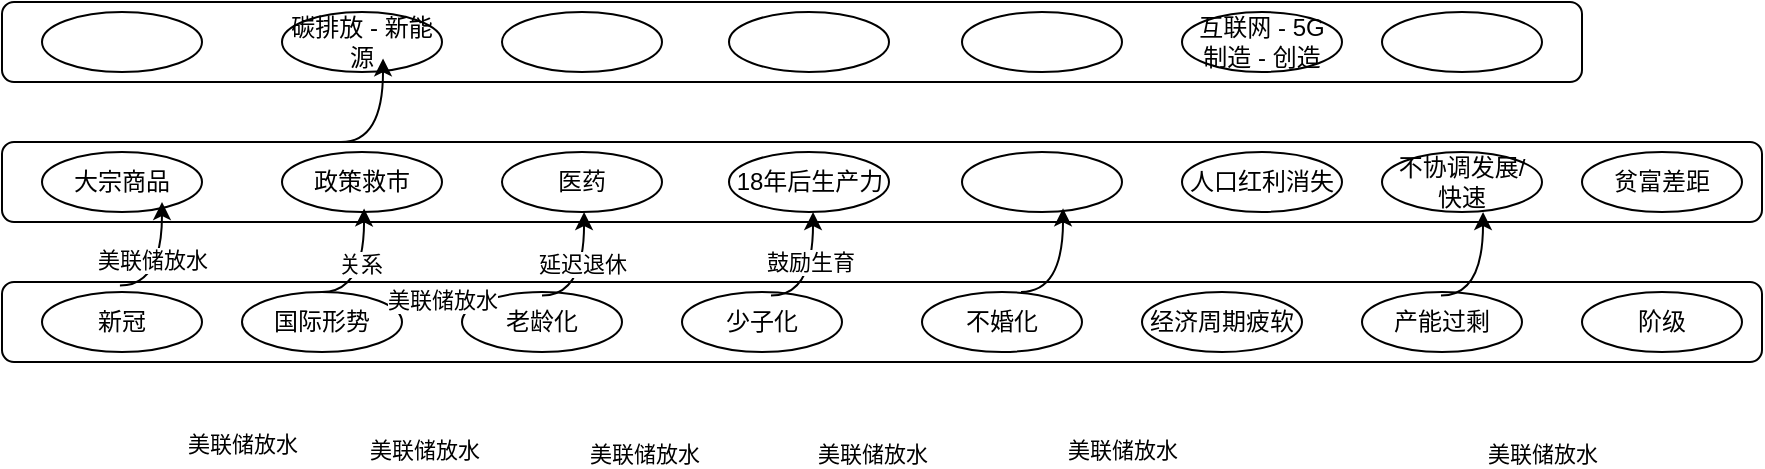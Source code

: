 <mxfile version="15.4.3" type="github"><diagram id="0BXiVILAR-h9QEOAelzf" name="Page-1"><mxGraphModel dx="919" dy="322" grid="1" gridSize="10" guides="1" tooltips="1" connect="1" arrows="1" fold="1" page="1" pageScale="1" pageWidth="827" pageHeight="1169" math="0" shadow="0"><root><mxCell id="0"/><mxCell id="1" parent="0"/><mxCell id="Utu9QtqPoZbhzYGp2mZd-1" value="" style="rounded=1;whiteSpace=wrap;html=1;" vertex="1" parent="1"><mxGeometry x="10" y="620" width="880" height="40" as="geometry"/></mxCell><mxCell id="Utu9QtqPoZbhzYGp2mZd-2" value="新冠" style="ellipse;whiteSpace=wrap;html=1;" vertex="1" parent="1"><mxGeometry x="30" y="625" width="80" height="30" as="geometry"/></mxCell><mxCell id="Utu9QtqPoZbhzYGp2mZd-3" value="国际形势" style="ellipse;whiteSpace=wrap;html=1;" vertex="1" parent="1"><mxGeometry x="130" y="625" width="80" height="30" as="geometry"/></mxCell><mxCell id="Utu9QtqPoZbhzYGp2mZd-4" value="老龄化" style="ellipse;whiteSpace=wrap;html=1;" vertex="1" parent="1"><mxGeometry x="240" y="625" width="80" height="30" as="geometry"/></mxCell><mxCell id="Utu9QtqPoZbhzYGp2mZd-5" value="少子化" style="ellipse;whiteSpace=wrap;html=1;" vertex="1" parent="1"><mxGeometry x="350" y="625" width="80" height="30" as="geometry"/></mxCell><mxCell id="Utu9QtqPoZbhzYGp2mZd-6" value="不婚化" style="ellipse;whiteSpace=wrap;html=1;" vertex="1" parent="1"><mxGeometry x="470" y="625" width="80" height="30" as="geometry"/></mxCell><mxCell id="Utu9QtqPoZbhzYGp2mZd-7" value="经济周期疲软" style="ellipse;whiteSpace=wrap;html=1;" vertex="1" parent="1"><mxGeometry x="580" y="625" width="80" height="30" as="geometry"/></mxCell><mxCell id="Utu9QtqPoZbhzYGp2mZd-8" value="产能过剩" style="ellipse;whiteSpace=wrap;html=1;" vertex="1" parent="1"><mxGeometry x="690" y="625" width="80" height="30" as="geometry"/></mxCell><mxCell id="Utu9QtqPoZbhzYGp2mZd-9" value="" style="rounded=1;whiteSpace=wrap;html=1;" vertex="1" parent="1"><mxGeometry x="10" y="550" width="880" height="40" as="geometry"/></mxCell><mxCell id="Utu9QtqPoZbhzYGp2mZd-10" value="大宗商品" style="ellipse;whiteSpace=wrap;html=1;" vertex="1" parent="1"><mxGeometry x="30" y="555" width="80" height="30" as="geometry"/></mxCell><mxCell id="Utu9QtqPoZbhzYGp2mZd-11" value="政策救市" style="ellipse;whiteSpace=wrap;html=1;" vertex="1" parent="1"><mxGeometry x="150" y="555" width="80" height="30" as="geometry"/></mxCell><mxCell id="Utu9QtqPoZbhzYGp2mZd-12" value="医药" style="ellipse;whiteSpace=wrap;html=1;" vertex="1" parent="1"><mxGeometry x="260" y="555" width="80" height="30" as="geometry"/></mxCell><mxCell id="Utu9QtqPoZbhzYGp2mZd-13" value="18年后生产力" style="ellipse;whiteSpace=wrap;html=1;" vertex="1" parent="1"><mxGeometry x="373.5" y="555" width="80" height="30" as="geometry"/></mxCell><mxCell id="Utu9QtqPoZbhzYGp2mZd-14" value="" style="ellipse;whiteSpace=wrap;html=1;" vertex="1" parent="1"><mxGeometry x="490" y="555" width="80" height="30" as="geometry"/></mxCell><mxCell id="Utu9QtqPoZbhzYGp2mZd-15" value="人口红利消失" style="ellipse;whiteSpace=wrap;html=1;" vertex="1" parent="1"><mxGeometry x="600" y="555" width="80" height="30" as="geometry"/></mxCell><mxCell id="Utu9QtqPoZbhzYGp2mZd-16" value="不协调发展/&lt;br&gt;快速" style="ellipse;whiteSpace=wrap;html=1;" vertex="1" parent="1"><mxGeometry x="700" y="555" width="80" height="30" as="geometry"/></mxCell><mxCell id="Utu9QtqPoZbhzYGp2mZd-17" value="" style="rounded=1;whiteSpace=wrap;html=1;" vertex="1" parent="1"><mxGeometry x="10" y="480" width="790" height="40" as="geometry"/></mxCell><mxCell id="Utu9QtqPoZbhzYGp2mZd-18" value="" style="ellipse;whiteSpace=wrap;html=1;" vertex="1" parent="1"><mxGeometry x="30" y="485" width="80" height="30" as="geometry"/></mxCell><mxCell id="Utu9QtqPoZbhzYGp2mZd-19" value="碳排放 - 新能源" style="ellipse;whiteSpace=wrap;html=1;" vertex="1" parent="1"><mxGeometry x="150" y="485" width="80" height="30" as="geometry"/></mxCell><mxCell id="Utu9QtqPoZbhzYGp2mZd-20" value="" style="ellipse;whiteSpace=wrap;html=1;" vertex="1" parent="1"><mxGeometry x="260" y="485" width="80" height="30" as="geometry"/></mxCell><mxCell id="Utu9QtqPoZbhzYGp2mZd-21" value="" style="ellipse;whiteSpace=wrap;html=1;" vertex="1" parent="1"><mxGeometry x="373.5" y="485" width="80" height="30" as="geometry"/></mxCell><mxCell id="Utu9QtqPoZbhzYGp2mZd-22" value="" style="ellipse;whiteSpace=wrap;html=1;" vertex="1" parent="1"><mxGeometry x="490" y="485" width="80" height="30" as="geometry"/></mxCell><mxCell id="Utu9QtqPoZbhzYGp2mZd-23" value="互联网 - 5G&lt;br&gt;制造 - 创造" style="ellipse;whiteSpace=wrap;html=1;" vertex="1" parent="1"><mxGeometry x="600" y="485" width="80" height="30" as="geometry"/></mxCell><mxCell id="Utu9QtqPoZbhzYGp2mZd-24" value="" style="ellipse;whiteSpace=wrap;html=1;" vertex="1" parent="1"><mxGeometry x="700" y="485" width="80" height="30" as="geometry"/></mxCell><mxCell id="Utu9QtqPoZbhzYGp2mZd-25" value="阶级" style="ellipse;whiteSpace=wrap;html=1;" vertex="1" parent="1"><mxGeometry x="800" y="625" width="80" height="30" as="geometry"/></mxCell><mxCell id="Utu9QtqPoZbhzYGp2mZd-27" value="美联储放水" style="curved=1;endArrow=classic;html=1;rounded=0;edgeStyle=orthogonalEdgeStyle;exitX=0.067;exitY=0.045;exitDx=0;exitDy=0;exitPerimeter=0;" edge="1" parent="1" source="Utu9QtqPoZbhzYGp2mZd-1"><mxGeometry x="-0.33" y="-88" width="50" height="50" relative="1" as="geometry"><mxPoint x="40" y="630" as="sourcePoint"/><mxPoint x="90" y="580" as="targetPoint"/><Array as="points"><mxPoint x="90" y="622"/></Array><mxPoint x="-48" y="79" as="offset"/></mxGeometry></mxCell><mxCell id="Utu9QtqPoZbhzYGp2mZd-40" value="美联储放水" style="edgeLabel;html=1;align=center;verticalAlign=middle;resizable=0;points=[];" vertex="1" connectable="0" parent="Utu9QtqPoZbhzYGp2mZd-27"><mxGeometry x="0.076" y="5" relative="1" as="geometry"><mxPoint as="offset"/></mxGeometry></mxCell><mxCell id="Utu9QtqPoZbhzYGp2mZd-32" value="美联储放水" style="curved=1;endArrow=classic;html=1;rounded=0;edgeStyle=orthogonalEdgeStyle;exitX=0.067;exitY=0.045;exitDx=0;exitDy=0;exitPerimeter=0;" edge="1" parent="1"><mxGeometry x="-0.33" y="-84" width="50" height="50" relative="1" as="geometry"><mxPoint x="170.0" y="625.0" as="sourcePoint"/><mxPoint x="191.04" y="583.2" as="targetPoint"/><Array as="points"><mxPoint x="191.04" y="625.2"/></Array><mxPoint x="-54" y="79" as="offset"/></mxGeometry></mxCell><mxCell id="Utu9QtqPoZbhzYGp2mZd-39" value="关系" style="edgeLabel;html=1;align=center;verticalAlign=middle;resizable=0;points=[];" vertex="1" connectable="0" parent="Utu9QtqPoZbhzYGp2mZd-32"><mxGeometry x="0.111" y="2" relative="1" as="geometry"><mxPoint as="offset"/></mxGeometry></mxCell><mxCell id="Utu9QtqPoZbhzYGp2mZd-34" value="美联储放水" style="curved=1;endArrow=classic;html=1;rounded=0;edgeStyle=orthogonalEdgeStyle;exitX=0.067;exitY=0.045;exitDx=0;exitDy=0;exitPerimeter=0;" edge="1" parent="1"><mxGeometry x="-0.33" y="-84" width="50" height="50" relative="1" as="geometry"><mxPoint x="280.0" y="626.8" as="sourcePoint"/><mxPoint x="301.04" y="585" as="targetPoint"/><Array as="points"><mxPoint x="301.04" y="627"/></Array><mxPoint x="-54" y="79" as="offset"/></mxGeometry></mxCell><mxCell id="Utu9QtqPoZbhzYGp2mZd-41" value="延迟退休" style="edgeLabel;html=1;align=center;verticalAlign=middle;resizable=0;points=[];" vertex="1" connectable="0" parent="Utu9QtqPoZbhzYGp2mZd-34"><mxGeometry x="0.038" y="3" relative="1" as="geometry"><mxPoint x="2" y="-5" as="offset"/></mxGeometry></mxCell><mxCell id="Utu9QtqPoZbhzYGp2mZd-35" value="美联储放水" style="curved=1;endArrow=classic;html=1;rounded=0;edgeStyle=orthogonalEdgeStyle;exitX=0.067;exitY=0.045;exitDx=0;exitDy=0;exitPerimeter=0;" edge="1" parent="1"><mxGeometry x="-0.33" y="-84" width="50" height="50" relative="1" as="geometry"><mxPoint x="394.48" y="626.8" as="sourcePoint"/><mxPoint x="415.52" y="585.0" as="targetPoint"/><Array as="points"><mxPoint x="415.52" y="627"/></Array><mxPoint x="-54" y="79" as="offset"/></mxGeometry></mxCell><mxCell id="Utu9QtqPoZbhzYGp2mZd-42" value="鼓励生育" style="edgeLabel;html=1;align=center;verticalAlign=middle;resizable=0;points=[];" vertex="1" connectable="0" parent="Utu9QtqPoZbhzYGp2mZd-35"><mxGeometry x="-0.028" y="3" relative="1" as="geometry"><mxPoint x="1" y="-8" as="offset"/></mxGeometry></mxCell><mxCell id="Utu9QtqPoZbhzYGp2mZd-36" value="美联储放水" style="curved=1;endArrow=classic;html=1;rounded=0;edgeStyle=orthogonalEdgeStyle;exitX=0.067;exitY=0.045;exitDx=0;exitDy=0;exitPerimeter=0;" edge="1" parent="1"><mxGeometry x="-0.33" y="-84" width="50" height="50" relative="1" as="geometry"><mxPoint x="519.48" y="624.97" as="sourcePoint"/><mxPoint x="540.52" y="583.17" as="targetPoint"/><Array as="points"><mxPoint x="540.52" y="625.17"/></Array><mxPoint x="-54" y="79" as="offset"/></mxGeometry></mxCell><mxCell id="Utu9QtqPoZbhzYGp2mZd-43" value="美联储放水" style="curved=1;endArrow=classic;html=1;rounded=0;edgeStyle=orthogonalEdgeStyle;exitX=0.067;exitY=0.045;exitDx=0;exitDy=0;exitPerimeter=0;" edge="1" parent="1"><mxGeometry x="-0.33" y="-84" width="50" height="50" relative="1" as="geometry"><mxPoint x="179.48" y="550.0" as="sourcePoint"/><mxPoint x="200.52" y="508.2" as="targetPoint"/><Array as="points"><mxPoint x="200.52" y="550.2"/></Array><mxPoint x="-54" y="79" as="offset"/></mxGeometry></mxCell><mxCell id="Utu9QtqPoZbhzYGp2mZd-44" value="美联储放水" style="curved=1;endArrow=classic;html=1;rounded=0;edgeStyle=orthogonalEdgeStyle;exitX=0.067;exitY=0.045;exitDx=0;exitDy=0;exitPerimeter=0;" edge="1" parent="1"><mxGeometry x="-0.33" y="-84" width="50" height="50" relative="1" as="geometry"><mxPoint x="729.48" y="626.8" as="sourcePoint"/><mxPoint x="750.52" y="585.0" as="targetPoint"/><Array as="points"><mxPoint x="750.52" y="627.0"/></Array><mxPoint x="-54" y="79" as="offset"/></mxGeometry></mxCell><mxCell id="Utu9QtqPoZbhzYGp2mZd-45" value="贫富差距" style="ellipse;whiteSpace=wrap;html=1;" vertex="1" parent="1"><mxGeometry x="800" y="555" width="80" height="30" as="geometry"/></mxCell></root></mxGraphModel></diagram></mxfile>